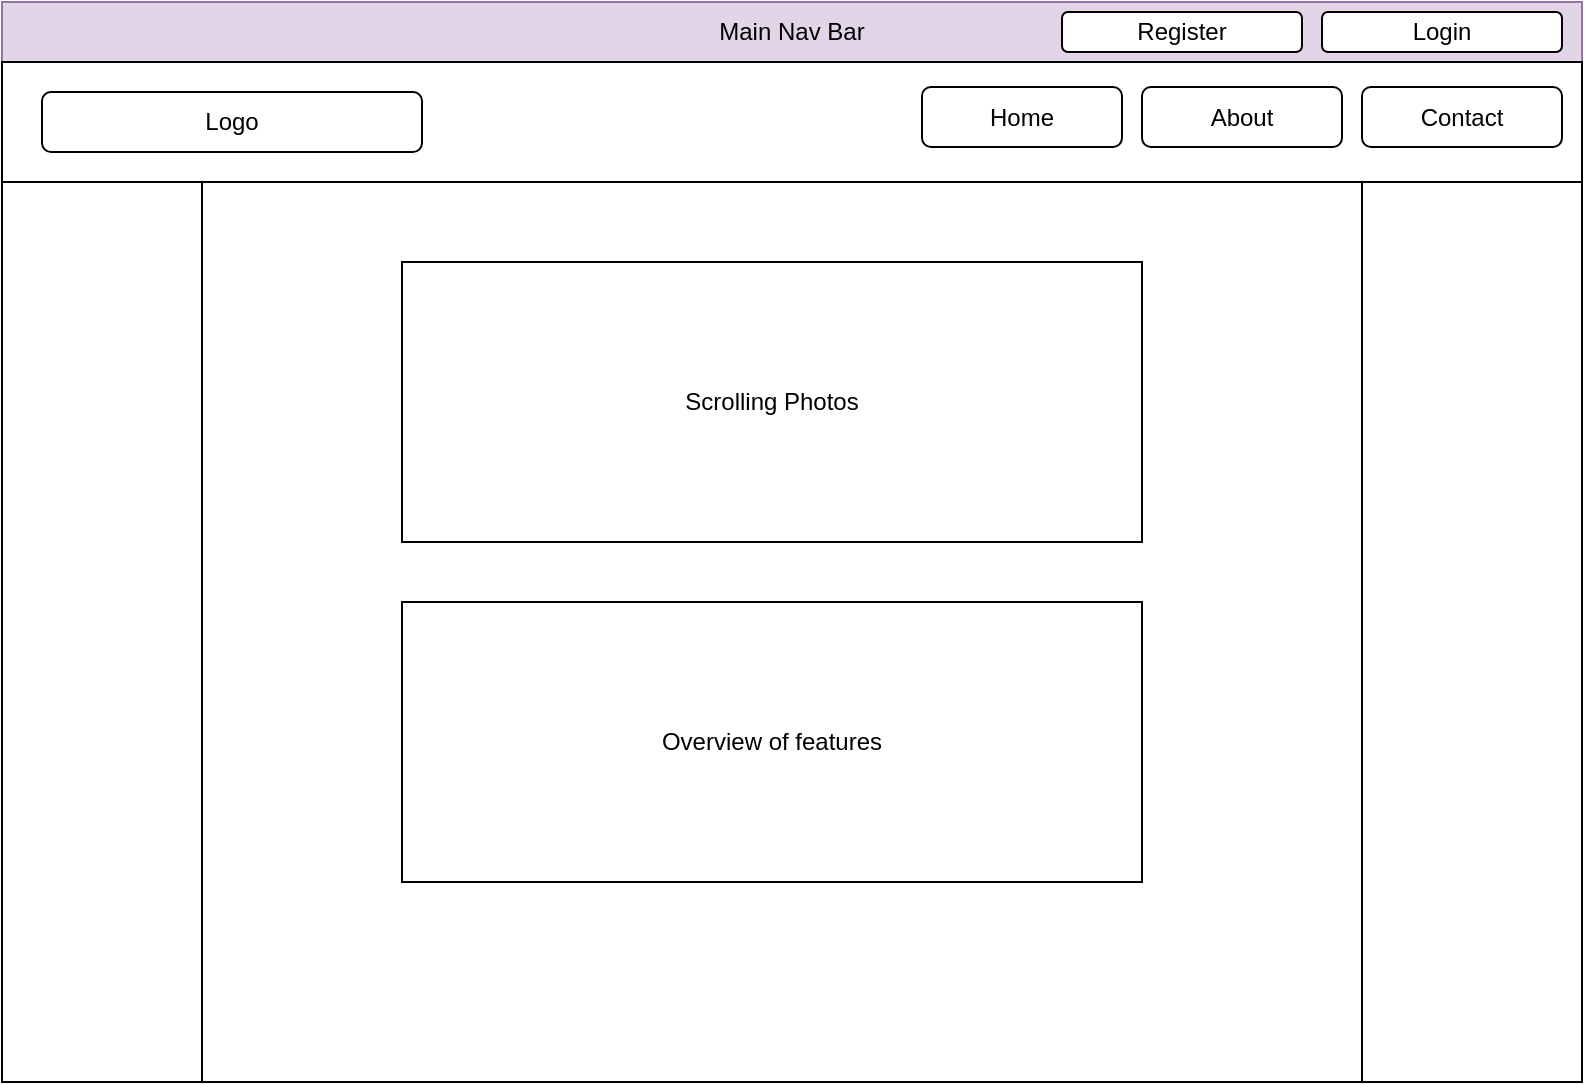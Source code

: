 <mxfile version="12.1.1" type="device" pages="1"><diagram id="0Llmhv9JrN4PIJDa-JJ0" name="Page-1"><mxGraphModel dx="1422" dy="713" grid="1" gridSize="10" guides="1" tooltips="1" connect="1" arrows="1" fold="1" page="1" pageScale="1" pageWidth="850" pageHeight="1100" math="0" shadow="0"><root><mxCell id="0"/><mxCell id="1" parent="0"/><mxCell id="c9U18ugXh23Dw3WKxQ7J-1" value="" style="rounded=0;whiteSpace=wrap;html=1;" vertex="1" parent="1"><mxGeometry x="20" y="20" width="790" height="540" as="geometry"/></mxCell><mxCell id="c9U18ugXh23Dw3WKxQ7J-2" value="Main Nav Bar" style="rounded=0;whiteSpace=wrap;html=1;fillColor=#e1d5e7;strokeColor=#9673a6;" vertex="1" parent="1"><mxGeometry x="20" y="20" width="790" height="30" as="geometry"/></mxCell><mxCell id="c9U18ugXh23Dw3WKxQ7J-3" value="" style="rounded=0;whiteSpace=wrap;html=1;" vertex="1" parent="1"><mxGeometry x="20" y="50" width="790" height="60" as="geometry"/></mxCell><mxCell id="c9U18ugXh23Dw3WKxQ7J-4" value="" style="rounded=0;whiteSpace=wrap;html=1;" vertex="1" parent="1"><mxGeometry x="120" y="110" width="580" height="450" as="geometry"/></mxCell><mxCell id="c9U18ugXh23Dw3WKxQ7J-5" value="Scrolling Photos" style="rounded=0;whiteSpace=wrap;html=1;" vertex="1" parent="1"><mxGeometry x="220" y="150" width="370" height="140" as="geometry"/></mxCell><mxCell id="c9U18ugXh23Dw3WKxQ7J-6" value="Overview of features" style="rounded=0;whiteSpace=wrap;html=1;" vertex="1" parent="1"><mxGeometry x="220" y="320" width="370" height="140" as="geometry"/></mxCell><mxCell id="c9U18ugXh23Dw3WKxQ7J-7" value="Logo" style="rounded=1;whiteSpace=wrap;html=1;" vertex="1" parent="1"><mxGeometry x="40" y="65" width="190" height="30" as="geometry"/></mxCell><mxCell id="c9U18ugXh23Dw3WKxQ7J-8" value="Home" style="rounded=1;whiteSpace=wrap;html=1;" vertex="1" parent="1"><mxGeometry x="480" y="62.5" width="100" height="30" as="geometry"/></mxCell><mxCell id="c9U18ugXh23Dw3WKxQ7J-9" value="Login" style="rounded=1;whiteSpace=wrap;html=1;" vertex="1" parent="1"><mxGeometry x="680" y="25" width="120" height="20" as="geometry"/></mxCell><mxCell id="c9U18ugXh23Dw3WKxQ7J-10" value="Register" style="rounded=1;whiteSpace=wrap;html=1;" vertex="1" parent="1"><mxGeometry x="550" y="25" width="120" height="20" as="geometry"/></mxCell><mxCell id="c9U18ugXh23Dw3WKxQ7J-11" value="About" style="rounded=1;whiteSpace=wrap;html=1;" vertex="1" parent="1"><mxGeometry x="590" y="62.5" width="100" height="30" as="geometry"/></mxCell><mxCell id="c9U18ugXh23Dw3WKxQ7J-12" value="Contact" style="rounded=1;whiteSpace=wrap;html=1;" vertex="1" parent="1"><mxGeometry x="700" y="62.5" width="100" height="30" as="geometry"/></mxCell></root></mxGraphModel></diagram></mxfile>